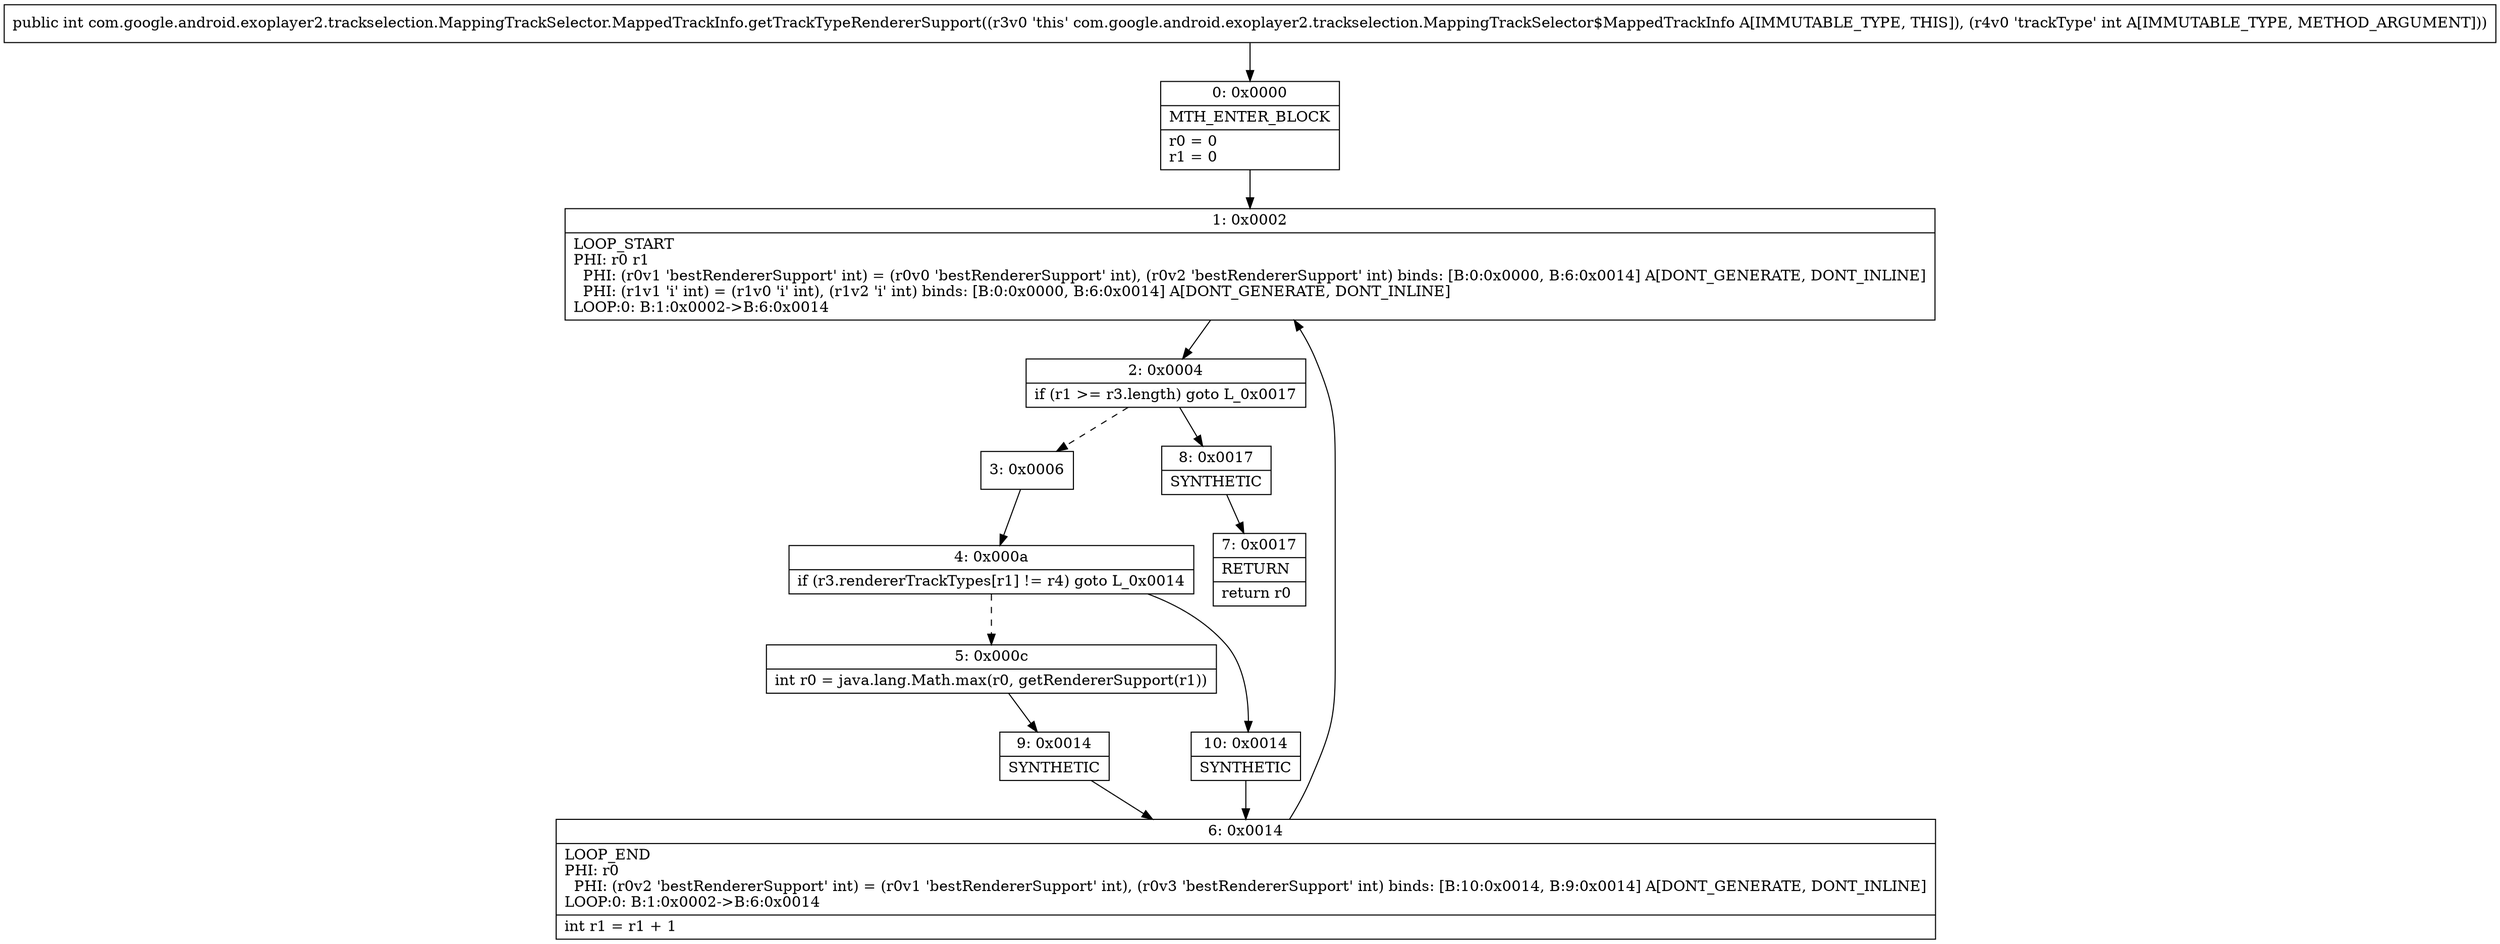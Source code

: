 digraph "CFG forcom.google.android.exoplayer2.trackselection.MappingTrackSelector.MappedTrackInfo.getTrackTypeRendererSupport(I)I" {
Node_0 [shape=record,label="{0\:\ 0x0000|MTH_ENTER_BLOCK\l|r0 = 0\lr1 = 0\l}"];
Node_1 [shape=record,label="{1\:\ 0x0002|LOOP_START\lPHI: r0 r1 \l  PHI: (r0v1 'bestRendererSupport' int) = (r0v0 'bestRendererSupport' int), (r0v2 'bestRendererSupport' int) binds: [B:0:0x0000, B:6:0x0014] A[DONT_GENERATE, DONT_INLINE]\l  PHI: (r1v1 'i' int) = (r1v0 'i' int), (r1v2 'i' int) binds: [B:0:0x0000, B:6:0x0014] A[DONT_GENERATE, DONT_INLINE]\lLOOP:0: B:1:0x0002\-\>B:6:0x0014\l}"];
Node_2 [shape=record,label="{2\:\ 0x0004|if (r1 \>= r3.length) goto L_0x0017\l}"];
Node_3 [shape=record,label="{3\:\ 0x0006}"];
Node_4 [shape=record,label="{4\:\ 0x000a|if (r3.rendererTrackTypes[r1] != r4) goto L_0x0014\l}"];
Node_5 [shape=record,label="{5\:\ 0x000c|int r0 = java.lang.Math.max(r0, getRendererSupport(r1))\l}"];
Node_6 [shape=record,label="{6\:\ 0x0014|LOOP_END\lPHI: r0 \l  PHI: (r0v2 'bestRendererSupport' int) = (r0v1 'bestRendererSupport' int), (r0v3 'bestRendererSupport' int) binds: [B:10:0x0014, B:9:0x0014] A[DONT_GENERATE, DONT_INLINE]\lLOOP:0: B:1:0x0002\-\>B:6:0x0014\l|int r1 = r1 + 1\l}"];
Node_7 [shape=record,label="{7\:\ 0x0017|RETURN\l|return r0\l}"];
Node_8 [shape=record,label="{8\:\ 0x0017|SYNTHETIC\l}"];
Node_9 [shape=record,label="{9\:\ 0x0014|SYNTHETIC\l}"];
Node_10 [shape=record,label="{10\:\ 0x0014|SYNTHETIC\l}"];
MethodNode[shape=record,label="{public int com.google.android.exoplayer2.trackselection.MappingTrackSelector.MappedTrackInfo.getTrackTypeRendererSupport((r3v0 'this' com.google.android.exoplayer2.trackselection.MappingTrackSelector$MappedTrackInfo A[IMMUTABLE_TYPE, THIS]), (r4v0 'trackType' int A[IMMUTABLE_TYPE, METHOD_ARGUMENT])) }"];
MethodNode -> Node_0;
Node_0 -> Node_1;
Node_1 -> Node_2;
Node_2 -> Node_3[style=dashed];
Node_2 -> Node_8;
Node_3 -> Node_4;
Node_4 -> Node_5[style=dashed];
Node_4 -> Node_10;
Node_5 -> Node_9;
Node_6 -> Node_1;
Node_8 -> Node_7;
Node_9 -> Node_6;
Node_10 -> Node_6;
}

